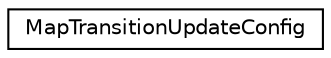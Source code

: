 digraph "Graphical Class Hierarchy"
{
  edge [fontname="Helvetica",fontsize="10",labelfontname="Helvetica",labelfontsize="10"];
  node [fontname="Helvetica",fontsize="10",shape=record];
  rankdir="LR";
  Node0 [label="MapTransitionUpdateConfig",height=0.2,width=0.4,color="black", fillcolor="white", style="filled",URL="$structkaldi_1_1MapTransitionUpdateConfig.html"];
}
